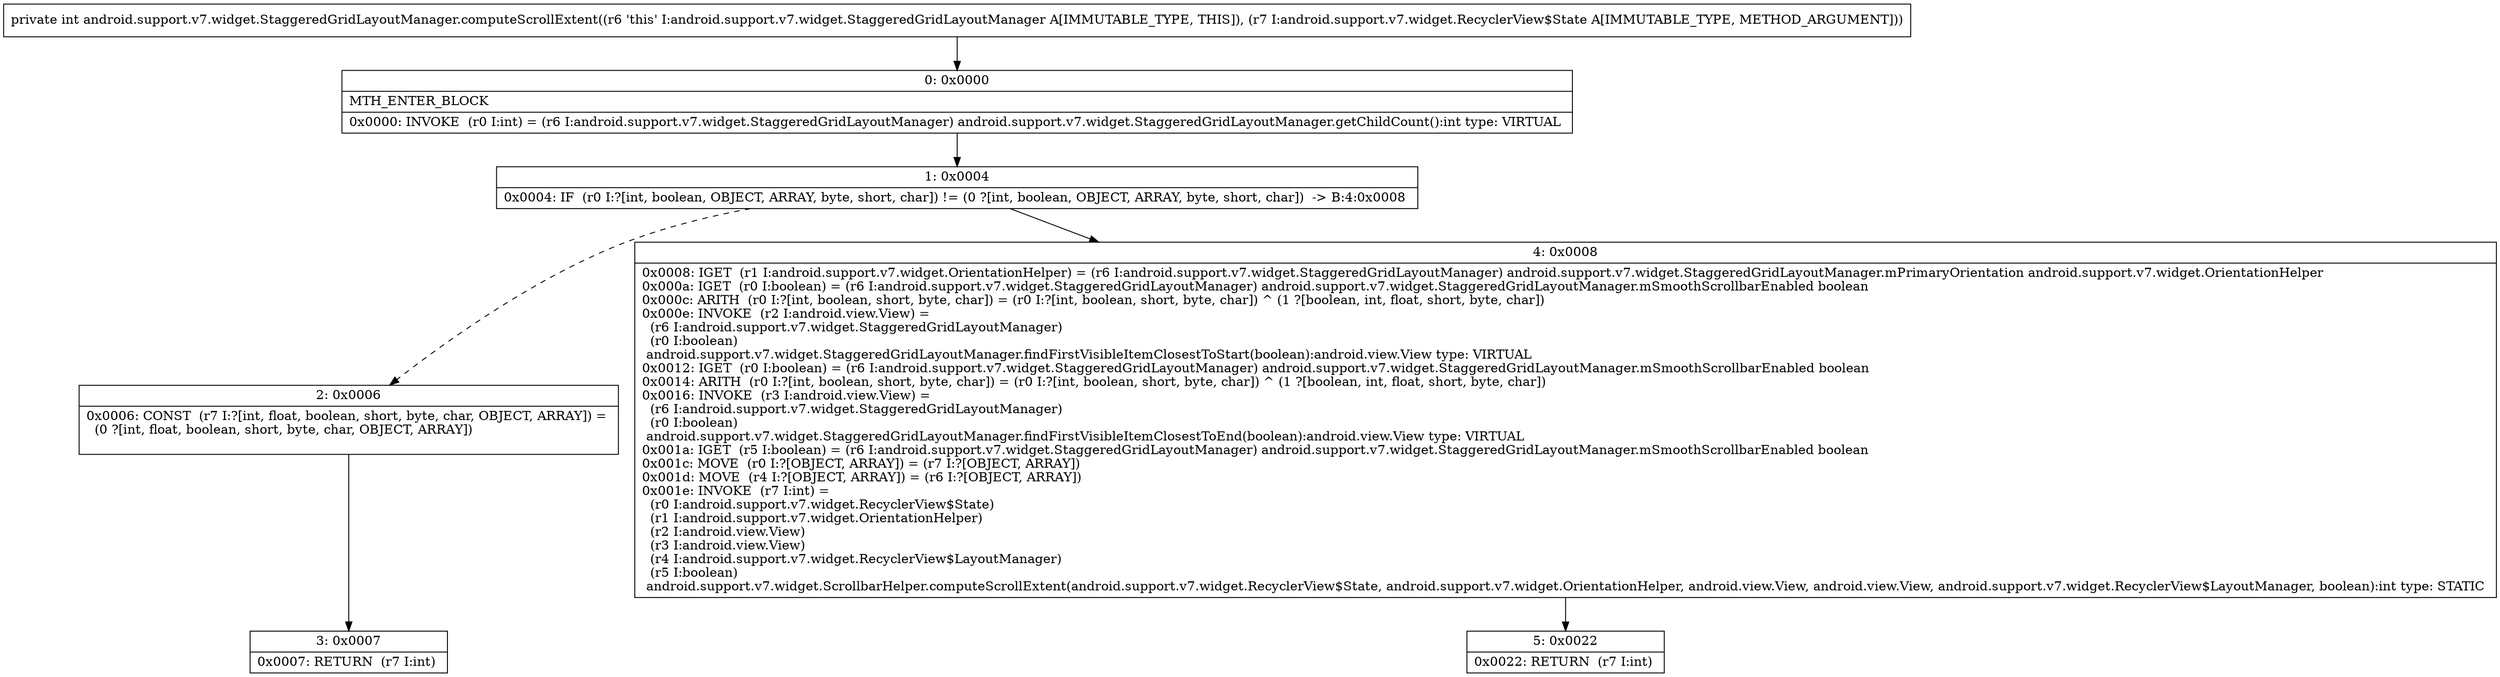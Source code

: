 digraph "CFG forandroid.support.v7.widget.StaggeredGridLayoutManager.computeScrollExtent(Landroid\/support\/v7\/widget\/RecyclerView$State;)I" {
Node_0 [shape=record,label="{0\:\ 0x0000|MTH_ENTER_BLOCK\l|0x0000: INVOKE  (r0 I:int) = (r6 I:android.support.v7.widget.StaggeredGridLayoutManager) android.support.v7.widget.StaggeredGridLayoutManager.getChildCount():int type: VIRTUAL \l}"];
Node_1 [shape=record,label="{1\:\ 0x0004|0x0004: IF  (r0 I:?[int, boolean, OBJECT, ARRAY, byte, short, char]) != (0 ?[int, boolean, OBJECT, ARRAY, byte, short, char])  \-\> B:4:0x0008 \l}"];
Node_2 [shape=record,label="{2\:\ 0x0006|0x0006: CONST  (r7 I:?[int, float, boolean, short, byte, char, OBJECT, ARRAY]) = \l  (0 ?[int, float, boolean, short, byte, char, OBJECT, ARRAY])\l \l}"];
Node_3 [shape=record,label="{3\:\ 0x0007|0x0007: RETURN  (r7 I:int) \l}"];
Node_4 [shape=record,label="{4\:\ 0x0008|0x0008: IGET  (r1 I:android.support.v7.widget.OrientationHelper) = (r6 I:android.support.v7.widget.StaggeredGridLayoutManager) android.support.v7.widget.StaggeredGridLayoutManager.mPrimaryOrientation android.support.v7.widget.OrientationHelper \l0x000a: IGET  (r0 I:boolean) = (r6 I:android.support.v7.widget.StaggeredGridLayoutManager) android.support.v7.widget.StaggeredGridLayoutManager.mSmoothScrollbarEnabled boolean \l0x000c: ARITH  (r0 I:?[int, boolean, short, byte, char]) = (r0 I:?[int, boolean, short, byte, char]) ^ (1 ?[boolean, int, float, short, byte, char]) \l0x000e: INVOKE  (r2 I:android.view.View) = \l  (r6 I:android.support.v7.widget.StaggeredGridLayoutManager)\l  (r0 I:boolean)\l android.support.v7.widget.StaggeredGridLayoutManager.findFirstVisibleItemClosestToStart(boolean):android.view.View type: VIRTUAL \l0x0012: IGET  (r0 I:boolean) = (r6 I:android.support.v7.widget.StaggeredGridLayoutManager) android.support.v7.widget.StaggeredGridLayoutManager.mSmoothScrollbarEnabled boolean \l0x0014: ARITH  (r0 I:?[int, boolean, short, byte, char]) = (r0 I:?[int, boolean, short, byte, char]) ^ (1 ?[boolean, int, float, short, byte, char]) \l0x0016: INVOKE  (r3 I:android.view.View) = \l  (r6 I:android.support.v7.widget.StaggeredGridLayoutManager)\l  (r0 I:boolean)\l android.support.v7.widget.StaggeredGridLayoutManager.findFirstVisibleItemClosestToEnd(boolean):android.view.View type: VIRTUAL \l0x001a: IGET  (r5 I:boolean) = (r6 I:android.support.v7.widget.StaggeredGridLayoutManager) android.support.v7.widget.StaggeredGridLayoutManager.mSmoothScrollbarEnabled boolean \l0x001c: MOVE  (r0 I:?[OBJECT, ARRAY]) = (r7 I:?[OBJECT, ARRAY]) \l0x001d: MOVE  (r4 I:?[OBJECT, ARRAY]) = (r6 I:?[OBJECT, ARRAY]) \l0x001e: INVOKE  (r7 I:int) = \l  (r0 I:android.support.v7.widget.RecyclerView$State)\l  (r1 I:android.support.v7.widget.OrientationHelper)\l  (r2 I:android.view.View)\l  (r3 I:android.view.View)\l  (r4 I:android.support.v7.widget.RecyclerView$LayoutManager)\l  (r5 I:boolean)\l android.support.v7.widget.ScrollbarHelper.computeScrollExtent(android.support.v7.widget.RecyclerView$State, android.support.v7.widget.OrientationHelper, android.view.View, android.view.View, android.support.v7.widget.RecyclerView$LayoutManager, boolean):int type: STATIC \l}"];
Node_5 [shape=record,label="{5\:\ 0x0022|0x0022: RETURN  (r7 I:int) \l}"];
MethodNode[shape=record,label="{private int android.support.v7.widget.StaggeredGridLayoutManager.computeScrollExtent((r6 'this' I:android.support.v7.widget.StaggeredGridLayoutManager A[IMMUTABLE_TYPE, THIS]), (r7 I:android.support.v7.widget.RecyclerView$State A[IMMUTABLE_TYPE, METHOD_ARGUMENT])) }"];
MethodNode -> Node_0;
Node_0 -> Node_1;
Node_1 -> Node_2[style=dashed];
Node_1 -> Node_4;
Node_2 -> Node_3;
Node_4 -> Node_5;
}

